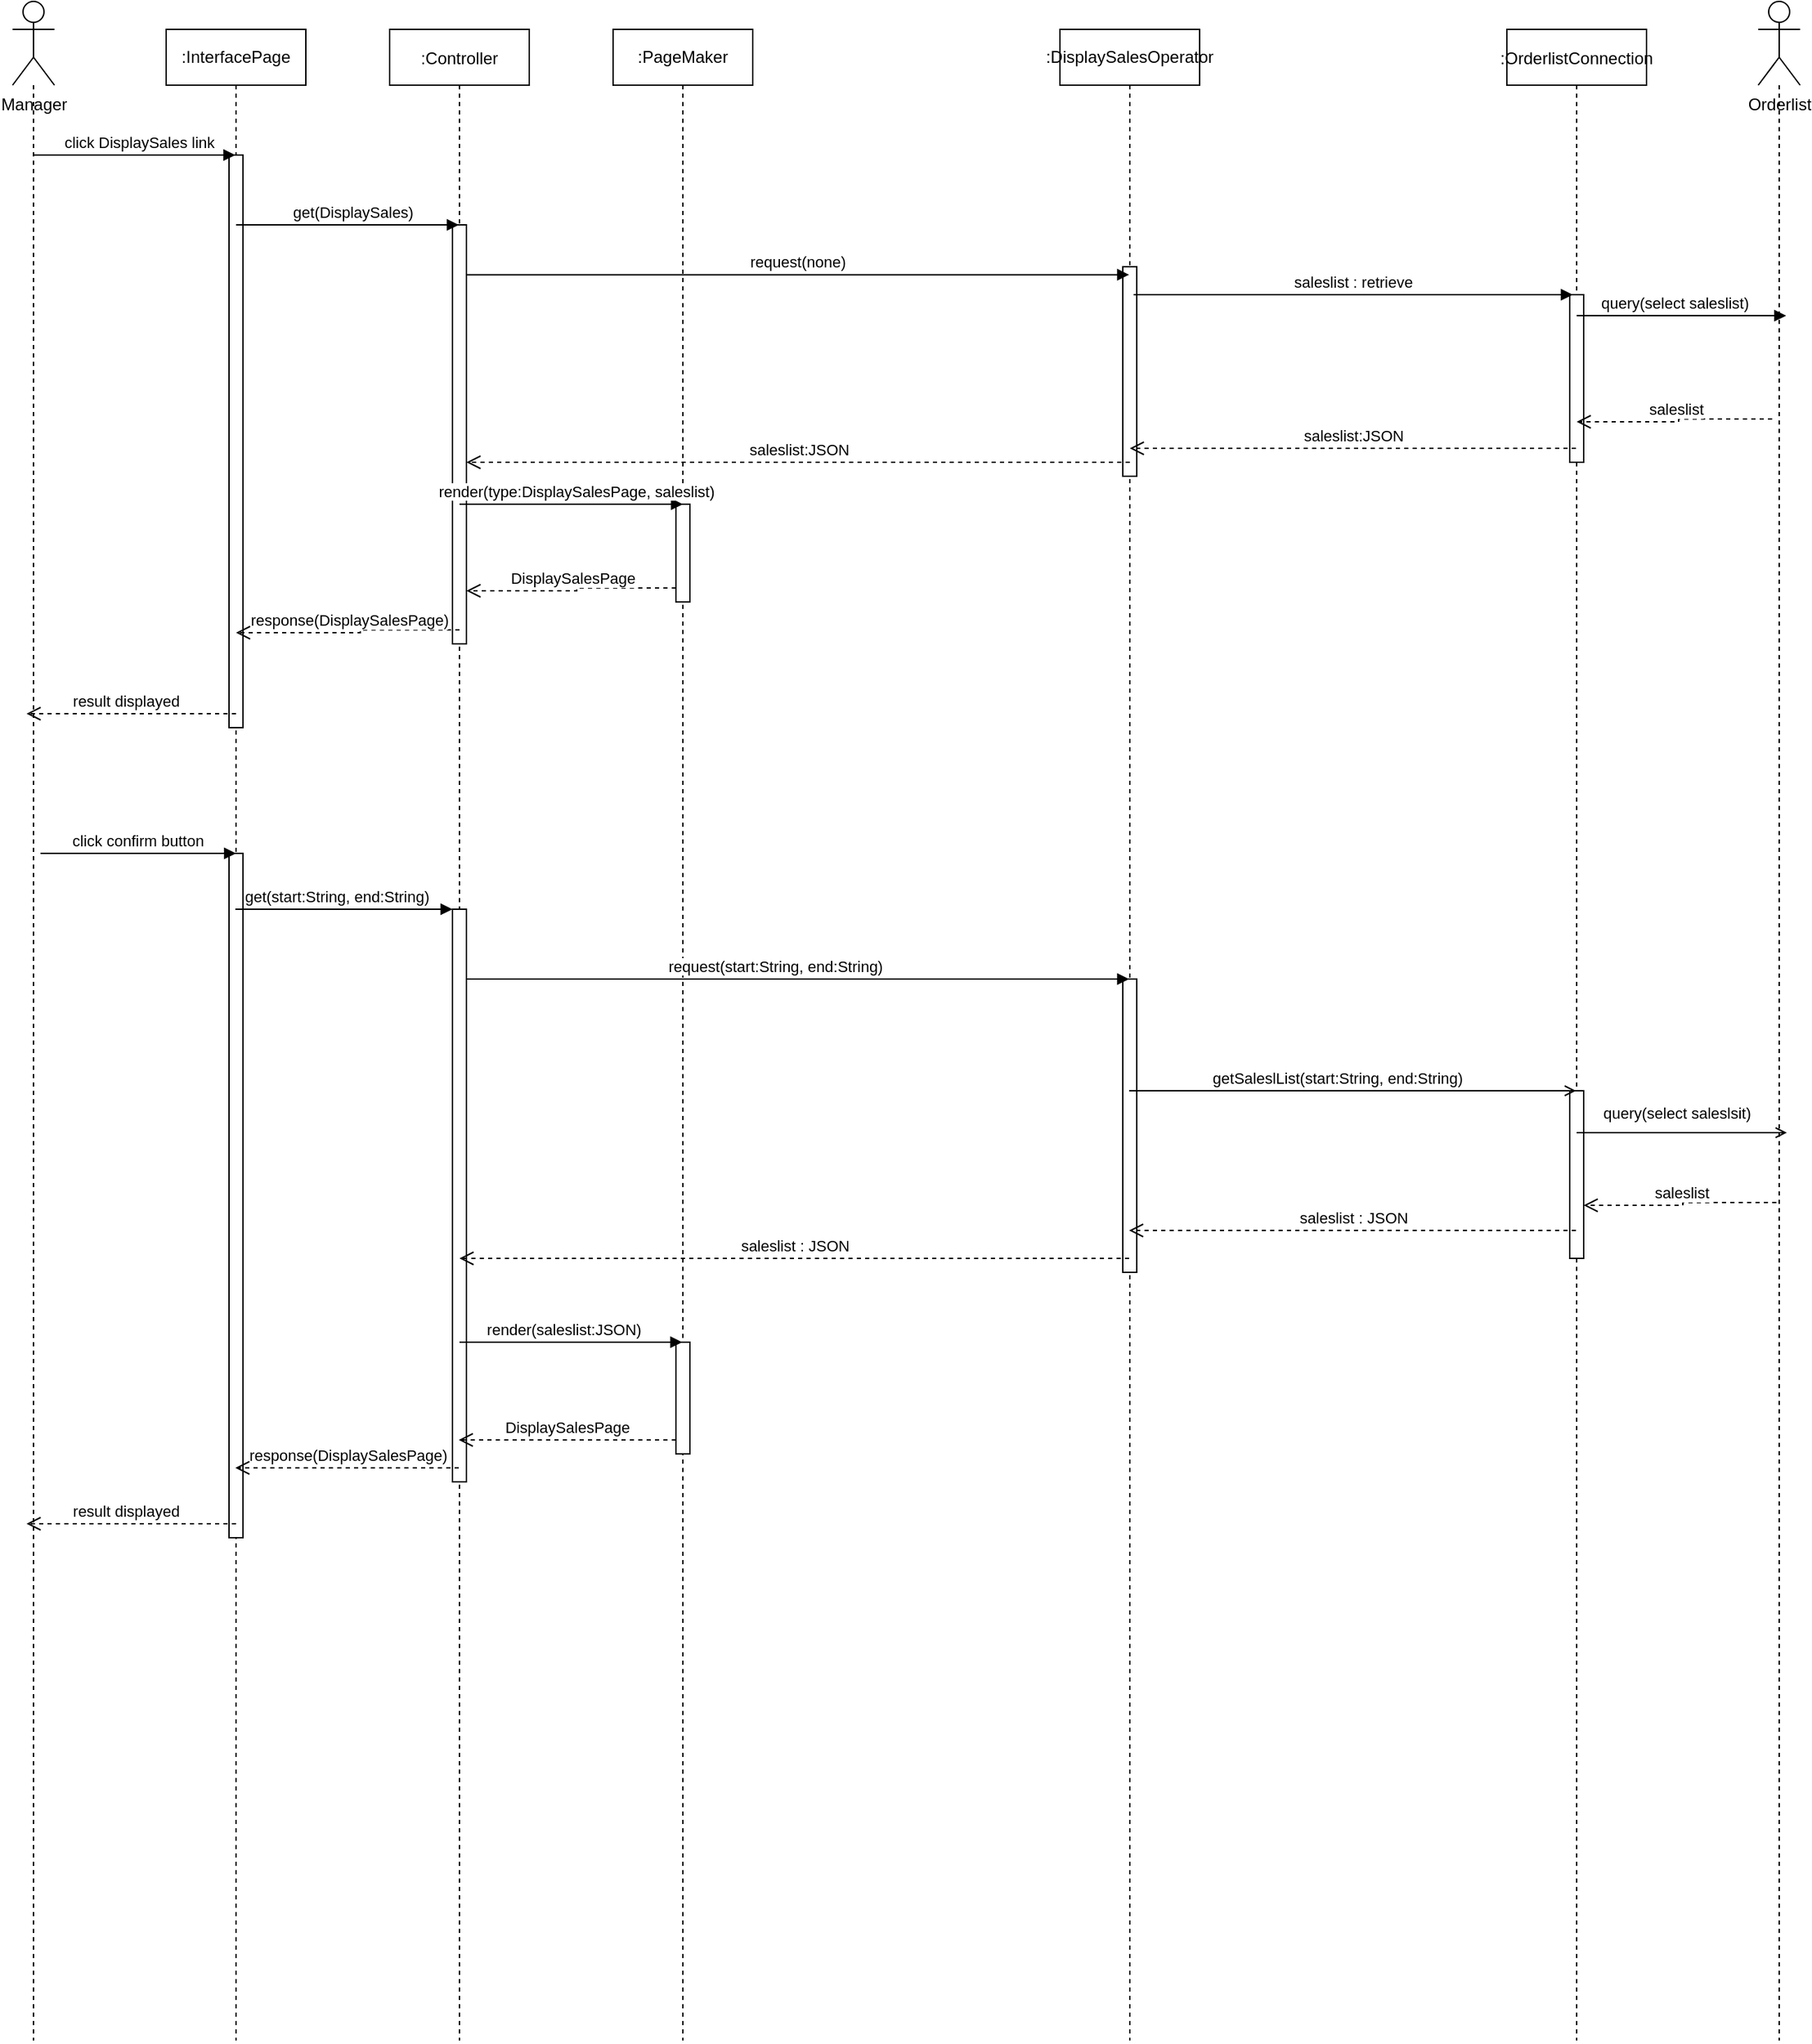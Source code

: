 <mxfile version="14.6.10" type="device"><diagram id="kgpKYQtTHZ0yAKxKKP6v" name="Page-1"><mxGraphModel dx="2912" dy="1122" grid="1" gridSize="10" guides="1" tooltips="1" connect="1" arrows="1" fold="1" page="1" pageScale="1" pageWidth="850" pageHeight="1100" math="0" shadow="0"><root><mxCell id="0"/><mxCell id="1" parent="0"/><mxCell id="H2tbbZFlQtTSSTkB1D6m-67" value=":Controller" style="shape=umlLifeline;perimeter=lifelinePerimeter;container=1;collapsible=0;recursiveResize=0;rounded=0;shadow=0;strokeWidth=1;" vertex="1" parent="1"><mxGeometry x="150" y="80" width="100" height="1440" as="geometry"/></mxCell><mxCell id="H2tbbZFlQtTSSTkB1D6m-68" value="" style="points=[];perimeter=orthogonalPerimeter;rounded=0;shadow=0;strokeWidth=1;" vertex="1" parent="H2tbbZFlQtTSSTkB1D6m-67"><mxGeometry x="45" y="140" width="10" height="300" as="geometry"/></mxCell><mxCell id="H2tbbZFlQtTSSTkB1D6m-69" value="" style="html=1;points=[];perimeter=orthogonalPerimeter;" vertex="1" parent="H2tbbZFlQtTSSTkB1D6m-67"><mxGeometry x="45" y="630" width="10" height="410" as="geometry"/></mxCell><mxCell id="H2tbbZFlQtTSSTkB1D6m-71" value=":OrderlistConnection" style="shape=umlLifeline;perimeter=lifelinePerimeter;container=1;collapsible=0;recursiveResize=0;rounded=0;shadow=0;strokeWidth=1;" vertex="1" parent="1"><mxGeometry x="950" y="80" width="100" height="1440" as="geometry"/></mxCell><mxCell id="H2tbbZFlQtTSSTkB1D6m-72" value="" style="html=1;points=[];perimeter=orthogonalPerimeter;" vertex="1" parent="H2tbbZFlQtTSSTkB1D6m-71"><mxGeometry x="45" y="190" width="10" height="120" as="geometry"/></mxCell><mxCell id="H2tbbZFlQtTSSTkB1D6m-73" value="" style="html=1;points=[];perimeter=orthogonalPerimeter;" vertex="1" parent="H2tbbZFlQtTSSTkB1D6m-71"><mxGeometry x="45" y="760" width="10" height="120" as="geometry"/></mxCell><mxCell id="H2tbbZFlQtTSSTkB1D6m-74" style="edgeStyle=orthogonalEdgeStyle;rounded=0;orthogonalLoop=1;jettySize=auto;html=1;endArrow=none;endFill=0;dashed=1;" edge="1" parent="1" source="H2tbbZFlQtTSSTkB1D6m-75"><mxGeometry relative="1" as="geometry"><mxPoint x="-105" y="1520" as="targetPoint"/><Array as="points"><mxPoint x="-105" y="840"/></Array></mxGeometry></mxCell><mxCell id="H2tbbZFlQtTSSTkB1D6m-75" value="Manager" style="shape=umlActor;verticalLabelPosition=bottom;verticalAlign=top;html=1;outlineConnect=0;" vertex="1" parent="1"><mxGeometry x="-120" y="60" width="30" height="60" as="geometry"/></mxCell><mxCell id="H2tbbZFlQtTSSTkB1D6m-76" value=":InterfacePage" style="shape=umlLifeline;perimeter=lifelinePerimeter;whiteSpace=wrap;html=1;container=1;collapsible=0;recursiveResize=0;outlineConnect=0;" vertex="1" parent="1"><mxGeometry x="-10" y="80" width="100" height="1440" as="geometry"/></mxCell><mxCell id="H2tbbZFlQtTSSTkB1D6m-77" value="" style="html=1;points=[];perimeter=orthogonalPerimeter;" vertex="1" parent="H2tbbZFlQtTSSTkB1D6m-76"><mxGeometry x="45" y="90" width="10" height="410" as="geometry"/></mxCell><mxCell id="H2tbbZFlQtTSSTkB1D6m-80" value="" style="html=1;points=[];perimeter=orthogonalPerimeter;" vertex="1" parent="H2tbbZFlQtTSSTkB1D6m-76"><mxGeometry x="45" y="590" width="10" height="490" as="geometry"/></mxCell><mxCell id="H2tbbZFlQtTSSTkB1D6m-82" style="edgeStyle=orthogonalEdgeStyle;rounded=0;orthogonalLoop=1;jettySize=auto;html=1;dashed=1;endArrow=none;endFill=0;endSize=6;" edge="1" parent="1" source="H2tbbZFlQtTSSTkB1D6m-83"><mxGeometry relative="1" as="geometry"><mxPoint x="1145" y="1520" as="targetPoint"/><Array as="points"><mxPoint x="1145" y="770"/><mxPoint x="1145" y="770"/></Array></mxGeometry></mxCell><mxCell id="H2tbbZFlQtTSSTkB1D6m-83" value="Orderlist" style="shape=umlActor;verticalLabelPosition=bottom;verticalAlign=top;html=1;outlineConnect=0;" vertex="1" parent="1"><mxGeometry x="1130" y="60" width="30" height="60" as="geometry"/></mxCell><mxCell id="H2tbbZFlQtTSSTkB1D6m-84" value=":PageMaker" style="shape=umlLifeline;perimeter=lifelinePerimeter;whiteSpace=wrap;html=1;container=1;collapsible=0;recursiveResize=0;outlineConnect=0;" vertex="1" parent="1"><mxGeometry x="310" y="80" width="100" height="1440" as="geometry"/></mxCell><mxCell id="H2tbbZFlQtTSSTkB1D6m-85" value="" style="html=1;points=[];perimeter=orthogonalPerimeter;" vertex="1" parent="H2tbbZFlQtTSSTkB1D6m-84"><mxGeometry x="45" y="340" width="10" height="70" as="geometry"/></mxCell><mxCell id="H2tbbZFlQtTSSTkB1D6m-87" value=":DisplaySalesOperator" style="shape=umlLifeline;perimeter=lifelinePerimeter;whiteSpace=wrap;html=1;container=1;collapsible=0;recursiveResize=0;outlineConnect=0;" vertex="1" parent="1"><mxGeometry x="630" y="80" width="100" height="1440" as="geometry"/></mxCell><mxCell id="H2tbbZFlQtTSSTkB1D6m-88" value="" style="html=1;points=[];perimeter=orthogonalPerimeter;" vertex="1" parent="H2tbbZFlQtTSSTkB1D6m-87"><mxGeometry x="45" y="680" width="10" height="210" as="geometry"/></mxCell><mxCell id="H2tbbZFlQtTSSTkB1D6m-89" value="" style="html=1;points=[];perimeter=orthogonalPerimeter;" vertex="1" parent="H2tbbZFlQtTSSTkB1D6m-87"><mxGeometry x="45" y="170" width="10" height="150" as="geometry"/></mxCell><mxCell id="H2tbbZFlQtTSSTkB1D6m-90" value="request(none)" style="verticalAlign=bottom;endArrow=block;shadow=0;strokeWidth=1;exitX=1;exitY=0.119;exitDx=0;exitDy=0;exitPerimeter=0;" edge="1" parent="1" source="H2tbbZFlQtTSSTkB1D6m-68" target="H2tbbZFlQtTSSTkB1D6m-87"><mxGeometry relative="1" as="geometry"><mxPoint x="130" y="260" as="sourcePoint"/><mxPoint x="620" y="245" as="targetPoint"/><Array as="points"/></mxGeometry></mxCell><mxCell id="H2tbbZFlQtTSSTkB1D6m-91" value="query(select saleslist)" style="verticalAlign=bottom;endArrow=block;shadow=0;strokeWidth=1;" edge="1" parent="1" source="H2tbbZFlQtTSSTkB1D6m-71"><mxGeometry x="-0.063" relative="1" as="geometry"><mxPoint x="770" y="300" as="sourcePoint"/><mxPoint x="1150" y="285" as="targetPoint"/><Array as="points"/><mxPoint as="offset"/></mxGeometry></mxCell><mxCell id="H2tbbZFlQtTSSTkB1D6m-94" value="result displayed" style="html=1;verticalAlign=bottom;endArrow=open;dashed=1;endSize=8;rounded=0;edgeStyle=orthogonalEdgeStyle;" edge="1" parent="1"><mxGeometry x="0.059" relative="1" as="geometry"><mxPoint x="40" y="570" as="sourcePoint"/><mxPoint x="-110" y="570" as="targetPoint"/><mxPoint as="offset"/></mxGeometry></mxCell><mxCell id="H2tbbZFlQtTSSTkB1D6m-95" value="saleslist" style="html=1;verticalAlign=bottom;endArrow=open;dashed=1;endSize=8;rounded=0;edgeStyle=orthogonalEdgeStyle;" edge="1" parent="1" target="H2tbbZFlQtTSSTkB1D6m-71"><mxGeometry relative="1" as="geometry"><mxPoint x="1140" y="359" as="sourcePoint"/><mxPoint x="1010" y="363" as="targetPoint"/><Array as="points"><mxPoint x="1073" y="359"/><mxPoint x="1073" y="361"/></Array></mxGeometry></mxCell><mxCell id="H2tbbZFlQtTSSTkB1D6m-99" value="click DisplaySales link" style="verticalAlign=bottom;endArrow=block;shadow=0;strokeWidth=1;" edge="1" parent="1" target="H2tbbZFlQtTSSTkB1D6m-76"><mxGeometry x="0.053" relative="1" as="geometry"><mxPoint x="-105" y="170" as="sourcePoint"/><mxPoint x="-10" y="170" as="targetPoint"/><mxPoint as="offset"/></mxGeometry></mxCell><mxCell id="H2tbbZFlQtTSSTkB1D6m-102" value="click confirm button" style="verticalAlign=bottom;endArrow=block;shadow=0;strokeWidth=1;endSize=6;" edge="1" parent="1"><mxGeometry relative="1" as="geometry"><mxPoint x="-100" y="670" as="sourcePoint"/><mxPoint x="40" y="670" as="targetPoint"/></mxGeometry></mxCell><mxCell id="H2tbbZFlQtTSSTkB1D6m-103" value="get(start:String, end:String)" style="verticalAlign=bottom;endArrow=block;shadow=0;strokeWidth=1;" edge="1" parent="1" target="H2tbbZFlQtTSSTkB1D6m-69"><mxGeometry x="-0.059" relative="1" as="geometry"><mxPoint x="39.5" y="710" as="sourcePoint"/><mxPoint x="340" y="741" as="targetPoint"/><mxPoint as="offset"/></mxGeometry></mxCell><mxCell id="H2tbbZFlQtTSSTkB1D6m-104" value="request(start:String, end:String)" style="verticalAlign=bottom;endArrow=block;shadow=0;strokeWidth=1;" edge="1" parent="1" source="H2tbbZFlQtTSSTkB1D6m-69"><mxGeometry x="-0.067" relative="1" as="geometry"><mxPoint x="420" y="809" as="sourcePoint"/><mxPoint x="679.5" y="760" as="targetPoint"/><mxPoint as="offset"/><Array as="points"><mxPoint x="400" y="760"/><mxPoint x="470" y="760"/></Array></mxGeometry></mxCell><mxCell id="H2tbbZFlQtTSSTkB1D6m-106" value="getSaleslList(start:String, end:String)" style="verticalAlign=bottom;endArrow=open;shadow=0;strokeWidth=1;endFill=0;" edge="1" parent="1"><mxGeometry x="-0.067" relative="1" as="geometry"><mxPoint x="679.5" y="840" as="sourcePoint"/><mxPoint x="999.5" y="840" as="targetPoint"/><mxPoint as="offset"/><Array as="points"><mxPoint x="720" y="840"/><mxPoint x="790" y="840"/><mxPoint x="900" y="840"/><mxPoint x="930" y="840"/></Array></mxGeometry></mxCell><mxCell id="H2tbbZFlQtTSSTkB1D6m-107" value="query(select saleslsit)" style="verticalAlign=bottom;endArrow=open;shadow=0;strokeWidth=1;endFill=0;" edge="1" parent="1"><mxGeometry x="-0.045" y="5" relative="1" as="geometry"><mxPoint x="1000" y="870" as="sourcePoint"/><mxPoint x="1150.5" y="870" as="targetPoint"/><Array as="points"/><mxPoint as="offset"/></mxGeometry></mxCell><mxCell id="H2tbbZFlQtTSSTkB1D6m-110" value="saleslist" style="html=1;verticalAlign=bottom;endArrow=open;dashed=1;endSize=8;rounded=0;edgeStyle=orthogonalEdgeStyle;" edge="1" parent="1" target="H2tbbZFlQtTSSTkB1D6m-73"><mxGeometry relative="1" as="geometry"><mxPoint x="1143" y="920" as="sourcePoint"/><mxPoint x="1010" y="922.05" as="targetPoint"/><Array as="points"><mxPoint x="1076" y="920"/><mxPoint x="1076" y="922"/></Array></mxGeometry></mxCell><mxCell id="H2tbbZFlQtTSSTkB1D6m-111" value="response(DisplaySalesPage)" style="html=1;verticalAlign=bottom;endArrow=open;dashed=1;endSize=8;rounded=0;edgeStyle=orthogonalEdgeStyle;" edge="1" parent="1"><mxGeometry relative="1" as="geometry"><mxPoint x="199.5" y="1110" as="sourcePoint"/><mxPoint x="39.5" y="1110" as="targetPoint"/><Array as="points"><mxPoint x="110" y="1110"/><mxPoint x="110" y="1110"/></Array></mxGeometry></mxCell><mxCell id="H2tbbZFlQtTSSTkB1D6m-112" value="result displayed" style="html=1;verticalAlign=bottom;endArrow=open;dashed=1;endSize=8;rounded=0;edgeStyle=orthogonalEdgeStyle;" edge="1" parent="1"><mxGeometry x="0.059" relative="1" as="geometry"><mxPoint x="40" y="1150" as="sourcePoint"/><mxPoint x="-110" y="1150" as="targetPoint"/><mxPoint as="offset"/></mxGeometry></mxCell><mxCell id="H2tbbZFlQtTSSTkB1D6m-113" value="saleslist : retrieve" style="verticalAlign=bottom;endArrow=block;shadow=0;strokeWidth=1;exitX=1;exitY=0.119;exitDx=0;exitDy=0;exitPerimeter=0;" edge="1" parent="1"><mxGeometry relative="1" as="geometry"><mxPoint x="682.75" y="270" as="sourcePoint"/><mxPoint x="997.25" y="270" as="targetPoint"/><Array as="points"/></mxGeometry></mxCell><mxCell id="H2tbbZFlQtTSSTkB1D6m-114" value="saleslist:JSON" style="html=1;verticalAlign=bottom;endArrow=open;dashed=1;endSize=8;rounded=0;edgeStyle=orthogonalEdgeStyle;strokeWidth=1;" edge="1" parent="1" source="H2tbbZFlQtTSSTkB1D6m-71" target="H2tbbZFlQtTSSTkB1D6m-87"><mxGeometry relative="1" as="geometry"><mxPoint x="980" y="380" as="sourcePoint"/><mxPoint x="900" y="380" as="targetPoint"/><Array as="points"><mxPoint x="800" y="380"/><mxPoint x="800" y="380"/></Array></mxGeometry></mxCell><mxCell id="H2tbbZFlQtTSSTkB1D6m-115" value="saleslist:JSON" style="html=1;verticalAlign=bottom;endArrow=open;dashed=1;endSize=8;rounded=0;edgeStyle=orthogonalEdgeStyle;strokeWidth=1;" edge="1" parent="1" target="H2tbbZFlQtTSSTkB1D6m-68"><mxGeometry relative="1" as="geometry"><mxPoint x="680" y="390" as="sourcePoint"/><mxPoint x="420" y="390" as="targetPoint"/><Array as="points"><mxPoint x="420" y="390"/><mxPoint x="420" y="390"/></Array></mxGeometry></mxCell><mxCell id="H2tbbZFlQtTSSTkB1D6m-116" value="saleslist : JSON" style="html=1;verticalAlign=bottom;endArrow=open;dashed=1;endSize=8;rounded=0;edgeStyle=orthogonalEdgeStyle;strokeWidth=1;" edge="1" parent="1"><mxGeometry relative="1" as="geometry"><mxPoint x="999.5" y="940" as="sourcePoint"/><mxPoint x="679.5" y="940" as="targetPoint"/><Array as="points"><mxPoint x="740" y="940"/><mxPoint x="740" y="940"/></Array></mxGeometry></mxCell><mxCell id="H2tbbZFlQtTSSTkB1D6m-117" value="get(DisplaySales)" style="verticalAlign=bottom;endArrow=block;shadow=0;strokeWidth=1;" edge="1" parent="1" source="H2tbbZFlQtTSSTkB1D6m-76" target="H2tbbZFlQtTSSTkB1D6m-67"><mxGeometry x="0.053" relative="1" as="geometry"><mxPoint x="50" y="230" as="sourcePoint"/><mxPoint x="170" y="230" as="targetPoint"/><mxPoint as="offset"/><Array as="points"><mxPoint x="110" y="220"/></Array></mxGeometry></mxCell><mxCell id="H2tbbZFlQtTSSTkB1D6m-118" value="render(type:DisplaySalesPage, saleslist)" style="verticalAlign=bottom;endArrow=block;shadow=0;strokeWidth=1;" edge="1" parent="1"><mxGeometry x="0.053" relative="1" as="geometry"><mxPoint x="200" y="420" as="sourcePoint"/><mxPoint x="360" y="420" as="targetPoint"/><mxPoint as="offset"/><Array as="points"><mxPoint x="270.5" y="420"/></Array></mxGeometry></mxCell><mxCell id="H2tbbZFlQtTSSTkB1D6m-121" value="DisplaySalesPage" style="html=1;verticalAlign=bottom;endArrow=open;dashed=1;endSize=8;rounded=0;edgeStyle=orthogonalEdgeStyle;" edge="1" parent="1" source="H2tbbZFlQtTSSTkB1D6m-85" target="H2tbbZFlQtTSSTkB1D6m-68"><mxGeometry relative="1" as="geometry"><mxPoint x="350.5" y="480" as="sourcePoint"/><mxPoint x="230" y="482" as="targetPoint"/><Array as="points"><mxPoint x="284" y="480"/><mxPoint x="284" y="482"/></Array></mxGeometry></mxCell><mxCell id="H2tbbZFlQtTSSTkB1D6m-122" value="response(DisplaySalesPage)" style="html=1;verticalAlign=bottom;endArrow=open;dashed=1;endSize=8;rounded=0;edgeStyle=orthogonalEdgeStyle;" edge="1" parent="1" target="H2tbbZFlQtTSSTkB1D6m-76"><mxGeometry relative="1" as="geometry"><mxPoint x="200" y="510" as="sourcePoint"/><mxPoint x="60" y="512" as="targetPoint"/><Array as="points"><mxPoint x="129" y="510"/><mxPoint x="129" y="512"/></Array></mxGeometry></mxCell><mxCell id="H2tbbZFlQtTSSTkB1D6m-126" value="" style="html=1;points=[];perimeter=orthogonalPerimeter;" vertex="1" parent="1"><mxGeometry x="355" y="1020" width="10" height="80" as="geometry"/></mxCell><mxCell id="H2tbbZFlQtTSSTkB1D6m-127" value="DisplaySalesPage" style="html=1;verticalAlign=bottom;endArrow=open;dashed=1;endSize=8;rounded=0;edgeStyle=orthogonalEdgeStyle;strokeWidth=1;" edge="1" parent="1"><mxGeometry relative="1" as="geometry"><mxPoint x="355" y="1090" as="sourcePoint"/><mxPoint x="199.5" y="1090" as="targetPoint"/><Array as="points"><mxPoint x="260" y="1090"/><mxPoint x="260" y="1090"/></Array></mxGeometry></mxCell><mxCell id="H2tbbZFlQtTSSTkB1D6m-128" value="saleslist : JSON" style="html=1;verticalAlign=bottom;endArrow=open;dashed=1;endSize=8;rounded=0;edgeStyle=orthogonalEdgeStyle;strokeWidth=1;" edge="1" parent="1" source="H2tbbZFlQtTSSTkB1D6m-87" target="H2tbbZFlQtTSSTkB1D6m-67"><mxGeometry relative="1" as="geometry"><mxPoint x="610" y="960" as="sourcePoint"/><mxPoint x="290" y="960" as="targetPoint"/><Array as="points"><mxPoint x="290" y="960"/><mxPoint x="290" y="960"/></Array></mxGeometry></mxCell><mxCell id="H2tbbZFlQtTSSTkB1D6m-129" value="render(saleslist:JSON)" style="verticalAlign=bottom;endArrow=block;shadow=0;strokeWidth=1;" edge="1" parent="1" source="H2tbbZFlQtTSSTkB1D6m-67" target="H2tbbZFlQtTSSTkB1D6m-84"><mxGeometry x="-0.059" relative="1" as="geometry"><mxPoint x="240" y="1030" as="sourcePoint"/><mxPoint x="335.5" y="1030" as="targetPoint"/><mxPoint as="offset"/><Array as="points"><mxPoint x="250" y="1020"/></Array></mxGeometry></mxCell></root></mxGraphModel></diagram></mxfile>